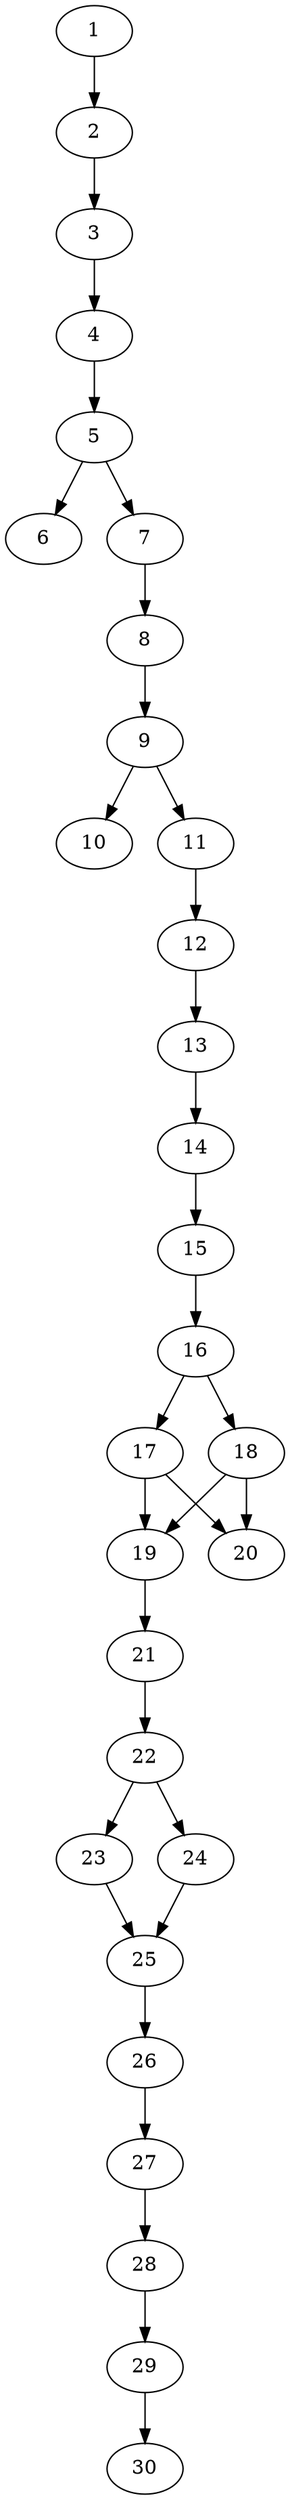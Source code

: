 // DAG automatically generated by daggen at Thu Oct  3 14:04:18 2019
// ./daggen --dot -n 30 --ccr 0.4 --fat 0.3 --regular 0.5 --density 0.7 --mindata 5242880 --maxdata 52428800 
digraph G {
  1 [size="17740800", alpha="0.19", expect_size="7096320"] 
  1 -> 2 [size ="7096320"]
  2 [size="112035840", alpha="0.08", expect_size="44814336"] 
  2 -> 3 [size ="44814336"]
  3 [size="121254400", alpha="0.14", expect_size="48501760"] 
  3 -> 4 [size ="48501760"]
  4 [size="30371840", alpha="0.07", expect_size="12148736"] 
  4 -> 5 [size ="12148736"]
  5 [size="37163520", alpha="0.18", expect_size="14865408"] 
  5 -> 6 [size ="14865408"]
  5 -> 7 [size ="14865408"]
  6 [size="89948160", alpha="0.02", expect_size="35979264"] 
  7 [size="27770880", alpha="0.18", expect_size="11108352"] 
  7 -> 8 [size ="11108352"]
  8 [size="105556480", alpha="0.01", expect_size="42222592"] 
  8 -> 9 [size ="42222592"]
  9 [size="69616640", alpha="0.05", expect_size="27846656"] 
  9 -> 10 [size ="27846656"]
  9 -> 11 [size ="27846656"]
  10 [size="85404160", alpha="0.14", expect_size="34161664"] 
  11 [size="113246720", alpha="0.01", expect_size="45298688"] 
  11 -> 12 [size ="45298688"]
  12 [size="108843520", alpha="0.15", expect_size="43537408"] 
  12 -> 13 [size ="43537408"]
  13 [size="40962560", alpha="0.12", expect_size="16385024"] 
  13 -> 14 [size ="16385024"]
  14 [size="122721280", alpha="0.14", expect_size="49088512"] 
  14 -> 15 [size ="49088512"]
  15 [size="45921280", alpha="0.02", expect_size="18368512"] 
  15 -> 16 [size ="18368512"]
  16 [size="36177920", alpha="0.00", expect_size="14471168"] 
  16 -> 17 [size ="14471168"]
  16 -> 18 [size ="14471168"]
  17 [size="49236480", alpha="0.06", expect_size="19694592"] 
  17 -> 19 [size ="19694592"]
  17 -> 20 [size ="19694592"]
  18 [size="38384640", alpha="0.13", expect_size="15353856"] 
  18 -> 19 [size ="15353856"]
  18 -> 20 [size ="15353856"]
  19 [size="42792960", alpha="0.07", expect_size="17117184"] 
  19 -> 21 [size ="17117184"]
  20 [size="71521280", alpha="0.06", expect_size="28608512"] 
  21 [size="36503040", alpha="0.06", expect_size="14601216"] 
  21 -> 22 [size ="14601216"]
  22 [size="41328640", alpha="0.02", expect_size="16531456"] 
  22 -> 23 [size ="16531456"]
  22 -> 24 [size ="16531456"]
  23 [size="14041600", alpha="0.17", expect_size="5616640"] 
  23 -> 25 [size ="5616640"]
  24 [size="87426560", alpha="0.14", expect_size="34970624"] 
  24 -> 25 [size ="34970624"]
  25 [size="49515520", alpha="0.16", expect_size="19806208"] 
  25 -> 26 [size ="19806208"]
  26 [size="61619200", alpha="0.10", expect_size="24647680"] 
  26 -> 27 [size ="24647680"]
  27 [size="63969280", alpha="0.08", expect_size="25587712"] 
  27 -> 28 [size ="25587712"]
  28 [size="96496640", alpha="0.01", expect_size="38598656"] 
  28 -> 29 [size ="38598656"]
  29 [size="55137280", alpha="0.03", expect_size="22054912"] 
  29 -> 30 [size ="22054912"]
  30 [size="98245120", alpha="0.18", expect_size="39298048"] 
}
